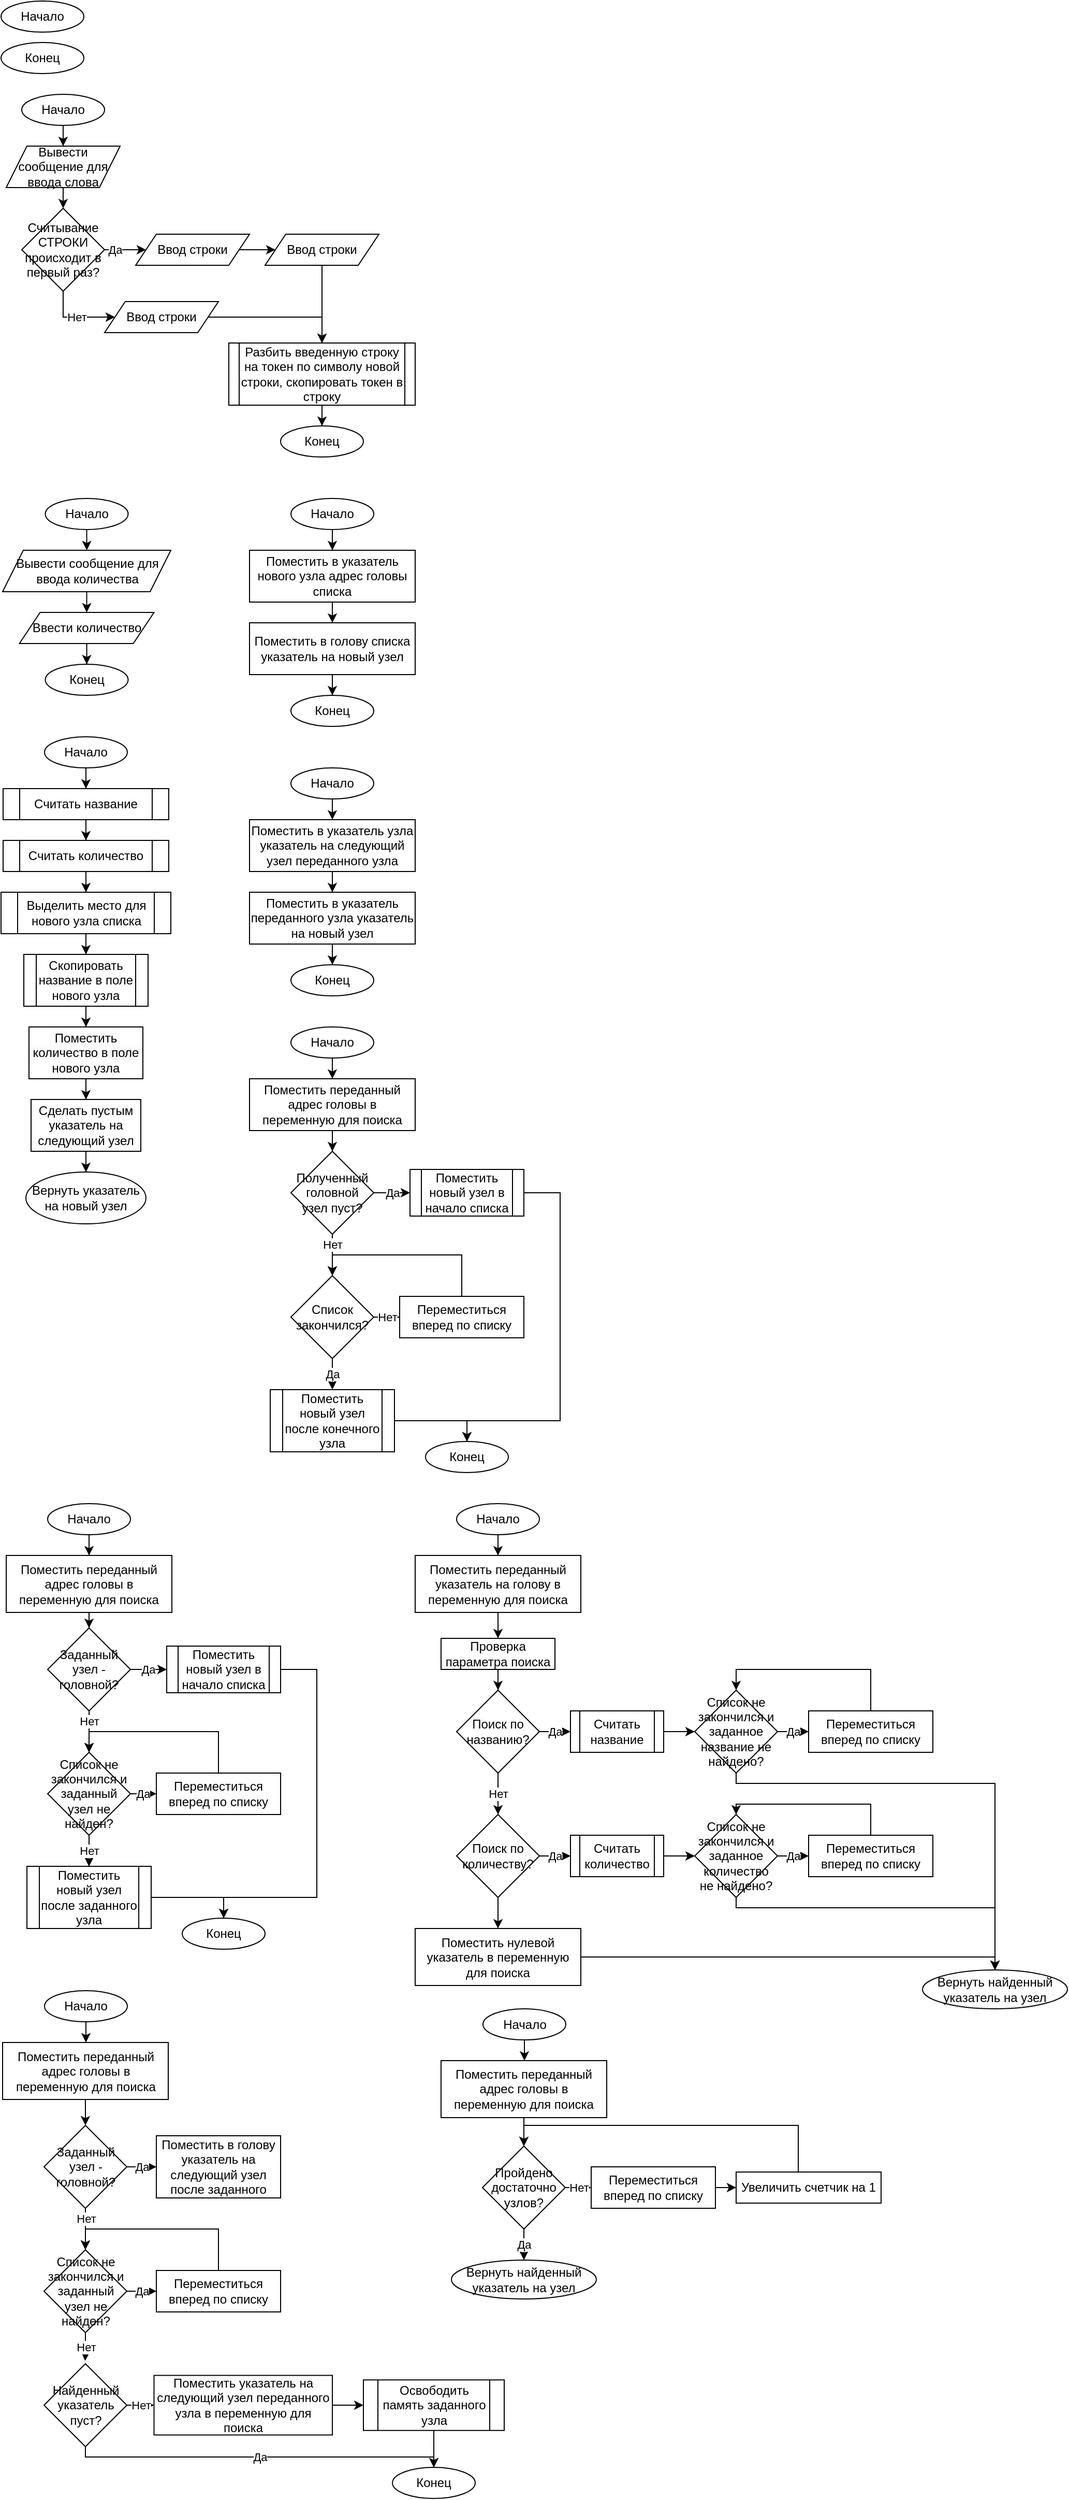 <mxfile version="20.7.4" type="device"><diagram id="1G3bzkhRUWbqA_KR0CpB" name="Страница 1"><mxGraphModel dx="1366" dy="1346" grid="1" gridSize="10" guides="1" tooltips="1" connect="1" arrows="1" fold="1" page="1" pageScale="1" pageWidth="827" pageHeight="1169" math="0" shadow="0"><root><mxCell id="0"/><mxCell id="1" parent="0"/><mxCell id="G22OhfEsnLR-yd56sJq1-1" value="Начало" style="ellipse;whiteSpace=wrap;html=1;" parent="1" vertex="1"><mxGeometry x="10" y="10" width="80" height="30" as="geometry"/></mxCell><mxCell id="G22OhfEsnLR-yd56sJq1-2" value="Конец" style="ellipse;whiteSpace=wrap;html=1;" parent="1" vertex="1"><mxGeometry x="10" y="50" width="80" height="30" as="geometry"/></mxCell><mxCell id="G22OhfEsnLR-yd56sJq1-6" style="edgeStyle=orthogonalEdgeStyle;rounded=0;orthogonalLoop=1;jettySize=auto;html=1;entryX=0.5;entryY=0;entryDx=0;entryDy=0;exitX=0.5;exitY=1;exitDx=0;exitDy=0;" parent="1" source="G22OhfEsnLR-yd56sJq1-35" target="G22OhfEsnLR-yd56sJq1-5" edge="1"><mxGeometry relative="1" as="geometry"><mxPoint x="70" y="190" as="sourcePoint"/></mxGeometry></mxCell><mxCell id="G22OhfEsnLR-yd56sJq1-28" value="Нет" style="edgeStyle=orthogonalEdgeStyle;rounded=0;orthogonalLoop=1;jettySize=auto;html=1;entryX=0;entryY=0.5;entryDx=0;entryDy=0;" parent="1" source="G22OhfEsnLR-yd56sJq1-5" target="G22OhfEsnLR-yd56sJq1-27" edge="1"><mxGeometry relative="1" as="geometry"><Array as="points"><mxPoint x="70" y="315"/></Array></mxGeometry></mxCell><mxCell id="G22OhfEsnLR-yd56sJq1-30" value="Да" style="edgeStyle=orthogonalEdgeStyle;rounded=0;orthogonalLoop=1;jettySize=auto;html=1;entryX=0;entryY=0.5;entryDx=0;entryDy=0;" parent="1" source="G22OhfEsnLR-yd56sJq1-5" target="G22OhfEsnLR-yd56sJq1-29" edge="1"><mxGeometry relative="1" as="geometry"/></mxCell><mxCell id="G22OhfEsnLR-yd56sJq1-5" value="Считывание СТРОКИ происходит в первый раз?" style="rhombus;whiteSpace=wrap;html=1;" parent="1" vertex="1"><mxGeometry x="30" y="210" width="80" height="80" as="geometry"/></mxCell><mxCell id="G22OhfEsnLR-yd56sJq1-17" style="edgeStyle=orthogonalEdgeStyle;rounded=0;orthogonalLoop=1;jettySize=auto;html=1;entryX=0.5;entryY=0;entryDx=0;entryDy=0;" parent="1" source="G22OhfEsnLR-yd56sJq1-13" target="G22OhfEsnLR-yd56sJq1-16" edge="1"><mxGeometry relative="1" as="geometry"/></mxCell><mxCell id="G22OhfEsnLR-yd56sJq1-13" value="Разбить введенную строку на токен по символу новой строки, скопировать токен в строку" style="shape=process;whiteSpace=wrap;html=1;backgroundOutline=1;size=0.056;" parent="1" vertex="1"><mxGeometry x="230" y="340" width="180" height="60" as="geometry"/></mxCell><mxCell id="G22OhfEsnLR-yd56sJq1-16" value="Конец" style="ellipse;whiteSpace=wrap;html=1;" parent="1" vertex="1"><mxGeometry x="280" y="420" width="80" height="30" as="geometry"/></mxCell><mxCell id="G22OhfEsnLR-yd56sJq1-19" style="edgeStyle=orthogonalEdgeStyle;rounded=0;orthogonalLoop=1;jettySize=auto;html=1;entryX=0.5;entryY=0;entryDx=0;entryDy=0;" parent="1" source="G22OhfEsnLR-yd56sJq1-18" target="G22OhfEsnLR-yd56sJq1-35" edge="1"><mxGeometry relative="1" as="geometry"><mxPoint x="70" y="150" as="targetPoint"/></mxGeometry></mxCell><mxCell id="G22OhfEsnLR-yd56sJq1-18" value="Начало" style="ellipse;whiteSpace=wrap;html=1;" parent="1" vertex="1"><mxGeometry x="30" y="100" width="80" height="30" as="geometry"/></mxCell><mxCell id="jvVMU33GEsy6cu9pJO6W-2" style="edgeStyle=orthogonalEdgeStyle;rounded=0;orthogonalLoop=1;jettySize=auto;html=1;entryX=0.5;entryY=0;entryDx=0;entryDy=0;" edge="1" parent="1" source="G22OhfEsnLR-yd56sJq1-20" target="jvVMU33GEsy6cu9pJO6W-1"><mxGeometry relative="1" as="geometry"/></mxCell><mxCell id="G22OhfEsnLR-yd56sJq1-20" value="Начало" style="ellipse;whiteSpace=wrap;html=1;" parent="1" vertex="1"><mxGeometry x="52.75" y="490" width="80" height="30" as="geometry"/></mxCell><mxCell id="G22OhfEsnLR-yd56sJq1-21" value="Конец" style="ellipse;whiteSpace=wrap;html=1;" parent="1" vertex="1"><mxGeometry x="52.75" y="650" width="80" height="30" as="geometry"/></mxCell><mxCell id="G22OhfEsnLR-yd56sJq1-34" style="edgeStyle=orthogonalEdgeStyle;rounded=0;orthogonalLoop=1;jettySize=auto;html=1;entryX=0.5;entryY=0;entryDx=0;entryDy=0;" parent="1" source="G22OhfEsnLR-yd56sJq1-27" target="G22OhfEsnLR-yd56sJq1-13" edge="1"><mxGeometry relative="1" as="geometry"/></mxCell><mxCell id="G22OhfEsnLR-yd56sJq1-27" value="&lt;span style=&quot;color: rgb(0, 0, 0); font-family: Helvetica; font-size: 12px; font-style: normal; font-variant-ligatures: normal; font-variant-caps: normal; font-weight: 400; letter-spacing: normal; orphans: 2; text-align: center; text-indent: 0px; text-transform: none; widows: 2; word-spacing: 0px; -webkit-text-stroke-width: 0px; background-color: rgb(251, 251, 251); text-decoration-thickness: initial; text-decoration-style: initial; text-decoration-color: initial; float: none; display: inline !important;&quot;&gt;Ввод строки&lt;/span&gt;" style="shape=parallelogram;perimeter=parallelogramPerimeter;whiteSpace=wrap;html=1;fixedSize=1;" parent="1" vertex="1"><mxGeometry x="110" y="300" width="110" height="30" as="geometry"/></mxCell><mxCell id="G22OhfEsnLR-yd56sJq1-32" style="edgeStyle=orthogonalEdgeStyle;rounded=0;orthogonalLoop=1;jettySize=auto;html=1;entryX=0;entryY=0.5;entryDx=0;entryDy=0;" parent="1" source="G22OhfEsnLR-yd56sJq1-29" target="G22OhfEsnLR-yd56sJq1-31" edge="1"><mxGeometry relative="1" as="geometry"/></mxCell><mxCell id="G22OhfEsnLR-yd56sJq1-29" value="&lt;span style=&quot;color: rgb(0, 0, 0); font-family: Helvetica; font-size: 12px; font-style: normal; font-variant-ligatures: normal; font-variant-caps: normal; font-weight: 400; letter-spacing: normal; orphans: 2; text-align: center; text-indent: 0px; text-transform: none; widows: 2; word-spacing: 0px; -webkit-text-stroke-width: 0px; background-color: rgb(251, 251, 251); text-decoration-thickness: initial; text-decoration-style: initial; text-decoration-color: initial; float: none; display: inline !important;&quot;&gt;Ввод строки&lt;/span&gt;" style="shape=parallelogram;perimeter=parallelogramPerimeter;whiteSpace=wrap;html=1;fixedSize=1;" parent="1" vertex="1"><mxGeometry x="140" y="235" width="110" height="30" as="geometry"/></mxCell><mxCell id="G22OhfEsnLR-yd56sJq1-33" style="edgeStyle=orthogonalEdgeStyle;rounded=0;orthogonalLoop=1;jettySize=auto;html=1;entryX=0.5;entryY=0;entryDx=0;entryDy=0;" parent="1" source="G22OhfEsnLR-yd56sJq1-31" target="G22OhfEsnLR-yd56sJq1-13" edge="1"><mxGeometry relative="1" as="geometry"/></mxCell><mxCell id="G22OhfEsnLR-yd56sJq1-31" value="&lt;span style=&quot;color: rgb(0, 0, 0); font-family: Helvetica; font-size: 12px; font-style: normal; font-variant-ligatures: normal; font-variant-caps: normal; font-weight: 400; letter-spacing: normal; orphans: 2; text-align: center; text-indent: 0px; text-transform: none; widows: 2; word-spacing: 0px; -webkit-text-stroke-width: 0px; background-color: rgb(251, 251, 251); text-decoration-thickness: initial; text-decoration-style: initial; text-decoration-color: initial; float: none; display: inline !important;&quot;&gt;Ввод строки&lt;/span&gt;" style="shape=parallelogram;perimeter=parallelogramPerimeter;whiteSpace=wrap;html=1;fixedSize=1;" parent="1" vertex="1"><mxGeometry x="265" y="235" width="110" height="30" as="geometry"/></mxCell><mxCell id="G22OhfEsnLR-yd56sJq1-35" value="Вывести сообщение для ввода слова" style="shape=parallelogram;perimeter=parallelogramPerimeter;whiteSpace=wrap;html=1;fixedSize=1;" parent="1" vertex="1"><mxGeometry x="15" y="150" width="110" height="40" as="geometry"/></mxCell><mxCell id="jvVMU33GEsy6cu9pJO6W-5" style="edgeStyle=orthogonalEdgeStyle;rounded=0;orthogonalLoop=1;jettySize=auto;html=1;entryX=0.5;entryY=0;entryDx=0;entryDy=0;" edge="1" parent="1" source="jvVMU33GEsy6cu9pJO6W-1" target="jvVMU33GEsy6cu9pJO6W-3"><mxGeometry relative="1" as="geometry"/></mxCell><mxCell id="jvVMU33GEsy6cu9pJO6W-1" value="Вывести сообщение для ввода количества" style="shape=parallelogram;perimeter=parallelogramPerimeter;whiteSpace=wrap;html=1;fixedSize=1;" vertex="1" parent="1"><mxGeometry x="11.5" y="540" width="162.5" height="40" as="geometry"/></mxCell><mxCell id="jvVMU33GEsy6cu9pJO6W-6" style="edgeStyle=orthogonalEdgeStyle;rounded=0;orthogonalLoop=1;jettySize=auto;html=1;entryX=0.5;entryY=0;entryDx=0;entryDy=0;" edge="1" parent="1" source="jvVMU33GEsy6cu9pJO6W-3" target="G22OhfEsnLR-yd56sJq1-21"><mxGeometry relative="1" as="geometry"/></mxCell><mxCell id="jvVMU33GEsy6cu9pJO6W-3" value="Ввести количество" style="shape=parallelogram;perimeter=parallelogramPerimeter;whiteSpace=wrap;html=1;fixedSize=1;" vertex="1" parent="1"><mxGeometry x="27.75" y="600" width="130" height="30" as="geometry"/></mxCell><mxCell id="jvVMU33GEsy6cu9pJO6W-13" style="edgeStyle=orthogonalEdgeStyle;rounded=0;orthogonalLoop=1;jettySize=auto;html=1;entryX=0.5;entryY=0;entryDx=0;entryDy=0;" edge="1" parent="1" source="jvVMU33GEsy6cu9pJO6W-9" target="jvVMU33GEsy6cu9pJO6W-12"><mxGeometry relative="1" as="geometry"/></mxCell><mxCell id="jvVMU33GEsy6cu9pJO6W-9" value="Считать название" style="shape=process;whiteSpace=wrap;html=1;backgroundOutline=1;" vertex="1" parent="1"><mxGeometry x="12" y="770" width="160" height="30" as="geometry"/></mxCell><mxCell id="jvVMU33GEsy6cu9pJO6W-17" style="edgeStyle=orthogonalEdgeStyle;rounded=0;orthogonalLoop=1;jettySize=auto;html=1;entryX=0.5;entryY=0;entryDx=0;entryDy=0;" edge="1" parent="1" source="jvVMU33GEsy6cu9pJO6W-12" target="jvVMU33GEsy6cu9pJO6W-14"><mxGeometry relative="1" as="geometry"/></mxCell><mxCell id="jvVMU33GEsy6cu9pJO6W-12" value="Считать количество" style="shape=process;whiteSpace=wrap;html=1;backgroundOutline=1;" vertex="1" parent="1"><mxGeometry x="12" y="820" width="160" height="30" as="geometry"/></mxCell><mxCell id="jvVMU33GEsy6cu9pJO6W-19" style="edgeStyle=orthogonalEdgeStyle;rounded=0;orthogonalLoop=1;jettySize=auto;html=1;entryX=0.5;entryY=0;entryDx=0;entryDy=0;" edge="1" parent="1" source="jvVMU33GEsy6cu9pJO6W-14" target="jvVMU33GEsy6cu9pJO6W-18"><mxGeometry relative="1" as="geometry"/></mxCell><mxCell id="jvVMU33GEsy6cu9pJO6W-14" value="Выделить место для нового узла списка" style="shape=process;whiteSpace=wrap;html=1;backgroundOutline=1;" vertex="1" parent="1"><mxGeometry x="10" y="870" width="164" height="40" as="geometry"/></mxCell><mxCell id="jvVMU33GEsy6cu9pJO6W-21" style="edgeStyle=orthogonalEdgeStyle;rounded=0;orthogonalLoop=1;jettySize=auto;html=1;entryX=0.5;entryY=0;entryDx=0;entryDy=0;" edge="1" parent="1" source="jvVMU33GEsy6cu9pJO6W-18" target="jvVMU33GEsy6cu9pJO6W-22"><mxGeometry relative="1" as="geometry"><mxPoint x="92" y="1000" as="targetPoint"/></mxGeometry></mxCell><mxCell id="jvVMU33GEsy6cu9pJO6W-18" value="Скопировать название в поле нового узла" style="shape=process;whiteSpace=wrap;html=1;backgroundOutline=1;" vertex="1" parent="1"><mxGeometry x="32" y="930" width="120" height="50" as="geometry"/></mxCell><mxCell id="jvVMU33GEsy6cu9pJO6W-26" style="edgeStyle=orthogonalEdgeStyle;rounded=0;orthogonalLoop=1;jettySize=auto;html=1;entryX=0.5;entryY=0;entryDx=0;entryDy=0;" edge="1" parent="1" source="jvVMU33GEsy6cu9pJO6W-22" target="jvVMU33GEsy6cu9pJO6W-25"><mxGeometry relative="1" as="geometry"/></mxCell><mxCell id="jvVMU33GEsy6cu9pJO6W-22" value="&lt;span style=&quot;color: rgb(0, 0, 0); font-family: Helvetica; font-size: 12px; font-style: normal; font-variant-ligatures: normal; font-variant-caps: normal; font-weight: 400; letter-spacing: normal; orphans: 2; text-align: center; text-indent: 0px; text-transform: none; widows: 2; word-spacing: 0px; -webkit-text-stroke-width: 0px; background-color: rgb(251, 251, 251); text-decoration-thickness: initial; text-decoration-style: initial; text-decoration-color: initial; float: none; display: inline !important;&quot;&gt;Поместить количество в поле нового узла&lt;/span&gt;" style="rounded=0;whiteSpace=wrap;html=1;" vertex="1" parent="1"><mxGeometry x="37" y="1000" width="110" height="50" as="geometry"/></mxCell><mxCell id="jvVMU33GEsy6cu9pJO6W-30" style="edgeStyle=orthogonalEdgeStyle;rounded=0;orthogonalLoop=1;jettySize=auto;html=1;entryX=0.5;entryY=0;entryDx=0;entryDy=0;" edge="1" parent="1" source="jvVMU33GEsy6cu9pJO6W-25" target="jvVMU33GEsy6cu9pJO6W-29"><mxGeometry relative="1" as="geometry"/></mxCell><mxCell id="jvVMU33GEsy6cu9pJO6W-25" value="Сделать пустым указатель на следующий узел" style="rounded=0;whiteSpace=wrap;html=1;" vertex="1" parent="1"><mxGeometry x="39" y="1070" width="106" height="50" as="geometry"/></mxCell><mxCell id="jvVMU33GEsy6cu9pJO6W-28" style="edgeStyle=orthogonalEdgeStyle;rounded=0;orthogonalLoop=1;jettySize=auto;html=1;entryX=0.5;entryY=0;entryDx=0;entryDy=0;" edge="1" parent="1" source="jvVMU33GEsy6cu9pJO6W-27" target="jvVMU33GEsy6cu9pJO6W-9"><mxGeometry relative="1" as="geometry"/></mxCell><mxCell id="jvVMU33GEsy6cu9pJO6W-27" value="Начало" style="ellipse;whiteSpace=wrap;html=1;" vertex="1" parent="1"><mxGeometry x="52" y="720" width="80" height="30" as="geometry"/></mxCell><mxCell id="jvVMU33GEsy6cu9pJO6W-29" value="Вернуть указатель на новый узел" style="ellipse;whiteSpace=wrap;html=1;" vertex="1" parent="1"><mxGeometry x="34" y="1140" width="116" height="50" as="geometry"/></mxCell><mxCell id="jvVMU33GEsy6cu9pJO6W-35" style="edgeStyle=orthogonalEdgeStyle;rounded=0;orthogonalLoop=1;jettySize=auto;html=1;entryX=0.5;entryY=0;entryDx=0;entryDy=0;" edge="1" parent="1" source="jvVMU33GEsy6cu9pJO6W-31" target="jvVMU33GEsy6cu9pJO6W-34"><mxGeometry relative="1" as="geometry"/></mxCell><mxCell id="jvVMU33GEsy6cu9pJO6W-31" value="Поместить в указатель нового узла адрес головы списка" style="rounded=0;whiteSpace=wrap;html=1;" vertex="1" parent="1"><mxGeometry x="250" y="540" width="160" height="50" as="geometry"/></mxCell><mxCell id="jvVMU33GEsy6cu9pJO6W-33" style="edgeStyle=orthogonalEdgeStyle;rounded=0;orthogonalLoop=1;jettySize=auto;html=1;entryX=0.5;entryY=0;entryDx=0;entryDy=0;" edge="1" parent="1" source="jvVMU33GEsy6cu9pJO6W-32" target="jvVMU33GEsy6cu9pJO6W-31"><mxGeometry relative="1" as="geometry"/></mxCell><mxCell id="jvVMU33GEsy6cu9pJO6W-32" value="Начало" style="ellipse;whiteSpace=wrap;html=1;" vertex="1" parent="1"><mxGeometry x="290" y="490" width="80" height="30" as="geometry"/></mxCell><mxCell id="jvVMU33GEsy6cu9pJO6W-37" style="edgeStyle=orthogonalEdgeStyle;rounded=0;orthogonalLoop=1;jettySize=auto;html=1;entryX=0.5;entryY=0;entryDx=0;entryDy=0;" edge="1" parent="1" source="jvVMU33GEsy6cu9pJO6W-34" target="jvVMU33GEsy6cu9pJO6W-36"><mxGeometry relative="1" as="geometry"/></mxCell><mxCell id="jvVMU33GEsy6cu9pJO6W-34" value="Поместить в голову списка указатель на новый узел" style="rounded=0;whiteSpace=wrap;html=1;" vertex="1" parent="1"><mxGeometry x="250" y="610" width="160" height="50" as="geometry"/></mxCell><mxCell id="jvVMU33GEsy6cu9pJO6W-36" value="Конец" style="ellipse;whiteSpace=wrap;html=1;" vertex="1" parent="1"><mxGeometry x="290" y="680" width="80" height="30" as="geometry"/></mxCell><mxCell id="jvVMU33GEsy6cu9pJO6W-38" style="edgeStyle=orthogonalEdgeStyle;rounded=0;orthogonalLoop=1;jettySize=auto;html=1;entryX=0.5;entryY=0;entryDx=0;entryDy=0;" edge="1" parent="1" source="jvVMU33GEsy6cu9pJO6W-39" target="jvVMU33GEsy6cu9pJO6W-43"><mxGeometry relative="1" as="geometry"/></mxCell><mxCell id="jvVMU33GEsy6cu9pJO6W-39" value="Поместить в указатель узла указатель на следующий узел переданного узла" style="rounded=0;whiteSpace=wrap;html=1;" vertex="1" parent="1"><mxGeometry x="250" y="800" width="160" height="50" as="geometry"/></mxCell><mxCell id="jvVMU33GEsy6cu9pJO6W-40" style="edgeStyle=orthogonalEdgeStyle;rounded=0;orthogonalLoop=1;jettySize=auto;html=1;entryX=0.5;entryY=0;entryDx=0;entryDy=0;" edge="1" parent="1" source="jvVMU33GEsy6cu9pJO6W-41" target="jvVMU33GEsy6cu9pJO6W-39"><mxGeometry relative="1" as="geometry"/></mxCell><mxCell id="jvVMU33GEsy6cu9pJO6W-41" value="Начало" style="ellipse;whiteSpace=wrap;html=1;" vertex="1" parent="1"><mxGeometry x="290" y="750" width="80" height="30" as="geometry"/></mxCell><mxCell id="jvVMU33GEsy6cu9pJO6W-42" style="edgeStyle=orthogonalEdgeStyle;rounded=0;orthogonalLoop=1;jettySize=auto;html=1;entryX=0.5;entryY=0;entryDx=0;entryDy=0;" edge="1" parent="1" source="jvVMU33GEsy6cu9pJO6W-43" target="jvVMU33GEsy6cu9pJO6W-44"><mxGeometry relative="1" as="geometry"/></mxCell><mxCell id="jvVMU33GEsy6cu9pJO6W-43" value="Поместить в указатель переданного узла указатель на новый узел" style="rounded=0;whiteSpace=wrap;html=1;" vertex="1" parent="1"><mxGeometry x="250" y="870" width="160" height="50" as="geometry"/></mxCell><mxCell id="jvVMU33GEsy6cu9pJO6W-44" value="Конец" style="ellipse;whiteSpace=wrap;html=1;" vertex="1" parent="1"><mxGeometry x="290" y="940" width="80" height="30" as="geometry"/></mxCell><mxCell id="jvVMU33GEsy6cu9pJO6W-47" style="edgeStyle=orthogonalEdgeStyle;rounded=0;orthogonalLoop=1;jettySize=auto;html=1;entryX=0.5;entryY=0;entryDx=0;entryDy=0;" edge="1" parent="1" source="jvVMU33GEsy6cu9pJO6W-45" target="jvVMU33GEsy6cu9pJO6W-46"><mxGeometry relative="1" as="geometry"/></mxCell><mxCell id="jvVMU33GEsy6cu9pJO6W-45" value="Начало" style="ellipse;whiteSpace=wrap;html=1;" vertex="1" parent="1"><mxGeometry x="290" y="1000" width="80" height="30" as="geometry"/></mxCell><mxCell id="jvVMU33GEsy6cu9pJO6W-49" style="edgeStyle=orthogonalEdgeStyle;rounded=0;orthogonalLoop=1;jettySize=auto;html=1;entryX=0.5;entryY=0;entryDx=0;entryDy=0;" edge="1" parent="1" source="jvVMU33GEsy6cu9pJO6W-46" target="jvVMU33GEsy6cu9pJO6W-48"><mxGeometry relative="1" as="geometry"/></mxCell><mxCell id="jvVMU33GEsy6cu9pJO6W-46" value="Поместить переданный адрес головы в переменную для поиска" style="rounded=0;whiteSpace=wrap;html=1;" vertex="1" parent="1"><mxGeometry x="250" y="1050" width="160" height="50" as="geometry"/></mxCell><mxCell id="jvVMU33GEsy6cu9pJO6W-51" value="Да" style="edgeStyle=orthogonalEdgeStyle;rounded=0;orthogonalLoop=1;jettySize=auto;html=1;entryX=0;entryY=0.5;entryDx=0;entryDy=0;" edge="1" parent="1" source="jvVMU33GEsy6cu9pJO6W-48" target="jvVMU33GEsy6cu9pJO6W-50"><mxGeometry relative="1" as="geometry"/></mxCell><mxCell id="jvVMU33GEsy6cu9pJO6W-53" value="Нет" style="edgeStyle=orthogonalEdgeStyle;rounded=0;orthogonalLoop=1;jettySize=auto;html=1;entryX=0.5;entryY=0;entryDx=0;entryDy=0;" edge="1" parent="1" source="jvVMU33GEsy6cu9pJO6W-48" target="jvVMU33GEsy6cu9pJO6W-52"><mxGeometry x="-0.5" relative="1" as="geometry"><mxPoint as="offset"/></mxGeometry></mxCell><mxCell id="jvVMU33GEsy6cu9pJO6W-48" value="Полученный головной узел пуст?" style="rhombus;whiteSpace=wrap;html=1;" vertex="1" parent="1"><mxGeometry x="290" y="1120" width="80" height="80" as="geometry"/></mxCell><mxCell id="jvVMU33GEsy6cu9pJO6W-64" style="edgeStyle=orthogonalEdgeStyle;rounded=0;orthogonalLoop=1;jettySize=auto;html=1;entryX=0.5;entryY=0;entryDx=0;entryDy=0;" edge="1" parent="1" source="jvVMU33GEsy6cu9pJO6W-50" target="jvVMU33GEsy6cu9pJO6W-63"><mxGeometry relative="1" as="geometry"><Array as="points"><mxPoint x="550" y="1160"/><mxPoint x="550" y="1380"/><mxPoint x="460" y="1380"/></Array></mxGeometry></mxCell><mxCell id="jvVMU33GEsy6cu9pJO6W-50" value="Поместить новый узел в начало списка" style="shape=process;whiteSpace=wrap;html=1;backgroundOutline=1;" vertex="1" parent="1"><mxGeometry x="405" y="1137.5" width="110" height="45" as="geometry"/></mxCell><mxCell id="jvVMU33GEsy6cu9pJO6W-56" value="Нет" style="edgeStyle=orthogonalEdgeStyle;rounded=0;orthogonalLoop=1;jettySize=auto;html=1;entryX=0;entryY=0.5;entryDx=0;entryDy=0;" edge="1" parent="1" source="jvVMU33GEsy6cu9pJO6W-52" target="jvVMU33GEsy6cu9pJO6W-54"><mxGeometry relative="1" as="geometry"/></mxCell><mxCell id="jvVMU33GEsy6cu9pJO6W-62" value="Да" style="edgeStyle=orthogonalEdgeStyle;rounded=0;orthogonalLoop=1;jettySize=auto;html=1;entryX=0.5;entryY=0;entryDx=0;entryDy=0;" edge="1" parent="1" source="jvVMU33GEsy6cu9pJO6W-52" target="jvVMU33GEsy6cu9pJO6W-61"><mxGeometry relative="1" as="geometry"/></mxCell><mxCell id="jvVMU33GEsy6cu9pJO6W-52" value="Список закончился?" style="rhombus;whiteSpace=wrap;html=1;" vertex="1" parent="1"><mxGeometry x="290" y="1240" width="80" height="80" as="geometry"/></mxCell><mxCell id="jvVMU33GEsy6cu9pJO6W-57" style="edgeStyle=orthogonalEdgeStyle;rounded=0;orthogonalLoop=1;jettySize=auto;html=1;entryX=0.5;entryY=0;entryDx=0;entryDy=0;" edge="1" parent="1" source="jvVMU33GEsy6cu9pJO6W-54" target="jvVMU33GEsy6cu9pJO6W-52"><mxGeometry relative="1" as="geometry"><Array as="points"><mxPoint x="455" y="1220"/><mxPoint x="330" y="1220"/></Array></mxGeometry></mxCell><mxCell id="jvVMU33GEsy6cu9pJO6W-54" value="Переместиться вперед по списку" style="rounded=0;whiteSpace=wrap;html=1;" vertex="1" parent="1"><mxGeometry x="395" y="1260" width="120" height="40" as="geometry"/></mxCell><mxCell id="jvVMU33GEsy6cu9pJO6W-65" style="edgeStyle=orthogonalEdgeStyle;rounded=0;orthogonalLoop=1;jettySize=auto;html=1;entryX=0.5;entryY=0;entryDx=0;entryDy=0;" edge="1" parent="1" source="jvVMU33GEsy6cu9pJO6W-61" target="jvVMU33GEsy6cu9pJO6W-63"><mxGeometry relative="1" as="geometry"/></mxCell><mxCell id="jvVMU33GEsy6cu9pJO6W-61" value="Поместить новый узел после конечного узла" style="shape=process;whiteSpace=wrap;html=1;backgroundOutline=1;" vertex="1" parent="1"><mxGeometry x="270" y="1350" width="120" height="60" as="geometry"/></mxCell><mxCell id="jvVMU33GEsy6cu9pJO6W-63" value="Конец" style="ellipse;whiteSpace=wrap;html=1;" vertex="1" parent="1"><mxGeometry x="420" y="1400" width="80" height="30" as="geometry"/></mxCell><mxCell id="jvVMU33GEsy6cu9pJO6W-67" style="edgeStyle=orthogonalEdgeStyle;rounded=0;orthogonalLoop=1;jettySize=auto;html=1;entryX=0.5;entryY=0;entryDx=0;entryDy=0;" edge="1" parent="1" source="jvVMU33GEsy6cu9pJO6W-68" target="jvVMU33GEsy6cu9pJO6W-70"><mxGeometry relative="1" as="geometry"/></mxCell><mxCell id="jvVMU33GEsy6cu9pJO6W-68" value="Начало" style="ellipse;whiteSpace=wrap;html=1;" vertex="1" parent="1"><mxGeometry x="55.02" y="1460" width="80" height="30" as="geometry"/></mxCell><mxCell id="jvVMU33GEsy6cu9pJO6W-69" style="edgeStyle=orthogonalEdgeStyle;rounded=0;orthogonalLoop=1;jettySize=auto;html=1;entryX=0.5;entryY=0;entryDx=0;entryDy=0;" edge="1" parent="1" source="jvVMU33GEsy6cu9pJO6W-70" target="jvVMU33GEsy6cu9pJO6W-73"><mxGeometry relative="1" as="geometry"/></mxCell><mxCell id="jvVMU33GEsy6cu9pJO6W-70" value="Поместить переданный адрес головы в переменную для поиска" style="rounded=0;whiteSpace=wrap;html=1;" vertex="1" parent="1"><mxGeometry x="15.02" y="1510" width="160" height="55" as="geometry"/></mxCell><mxCell id="jvVMU33GEsy6cu9pJO6W-71" value="Да" style="edgeStyle=orthogonalEdgeStyle;rounded=0;orthogonalLoop=1;jettySize=auto;html=1;entryX=0;entryY=0.5;entryDx=0;entryDy=0;" edge="1" parent="1" source="jvVMU33GEsy6cu9pJO6W-73" target="jvVMU33GEsy6cu9pJO6W-75"><mxGeometry relative="1" as="geometry"/></mxCell><mxCell id="jvVMU33GEsy6cu9pJO6W-72" value="Нет" style="edgeStyle=orthogonalEdgeStyle;rounded=0;orthogonalLoop=1;jettySize=auto;html=1;entryX=0.5;entryY=0;entryDx=0;entryDy=0;" edge="1" parent="1" source="jvVMU33GEsy6cu9pJO6W-73" target="jvVMU33GEsy6cu9pJO6W-78"><mxGeometry x="-0.5" relative="1" as="geometry"><mxPoint as="offset"/></mxGeometry></mxCell><mxCell id="jvVMU33GEsy6cu9pJO6W-73" value="Заданный узел - головной?" style="rhombus;whiteSpace=wrap;html=1;" vertex="1" parent="1"><mxGeometry x="55.02" y="1580" width="80" height="80" as="geometry"/></mxCell><mxCell id="jvVMU33GEsy6cu9pJO6W-74" style="edgeStyle=orthogonalEdgeStyle;rounded=0;orthogonalLoop=1;jettySize=auto;html=1;entryX=0.5;entryY=0;entryDx=0;entryDy=0;" edge="1" parent="1" source="jvVMU33GEsy6cu9pJO6W-75" target="jvVMU33GEsy6cu9pJO6W-84"><mxGeometry relative="1" as="geometry"><Array as="points"><mxPoint x="315.02" y="1620"/><mxPoint x="315.02" y="1840"/><mxPoint x="225.02" y="1840"/></Array></mxGeometry></mxCell><mxCell id="jvVMU33GEsy6cu9pJO6W-75" value="Поместить новый узел в начало списка" style="shape=process;whiteSpace=wrap;html=1;backgroundOutline=1;" vertex="1" parent="1"><mxGeometry x="170.02" y="1597.5" width="110" height="45" as="geometry"/></mxCell><mxCell id="jvVMU33GEsy6cu9pJO6W-76" value="Да" style="edgeStyle=orthogonalEdgeStyle;rounded=0;orthogonalLoop=1;jettySize=auto;html=1;entryX=0;entryY=0.5;entryDx=0;entryDy=0;" edge="1" parent="1" source="jvVMU33GEsy6cu9pJO6W-78" target="jvVMU33GEsy6cu9pJO6W-80"><mxGeometry relative="1" as="geometry"/></mxCell><mxCell id="jvVMU33GEsy6cu9pJO6W-77" value="Да" style="edgeStyle=orthogonalEdgeStyle;rounded=0;orthogonalLoop=1;jettySize=auto;html=1;entryX=0.5;entryY=0;entryDx=0;entryDy=0;" edge="1" parent="1" source="jvVMU33GEsy6cu9pJO6W-78" target="jvVMU33GEsy6cu9pJO6W-83"><mxGeometry relative="1" as="geometry"/></mxCell><mxCell id="jvVMU33GEsy6cu9pJO6W-92" value="Нет" style="edgeStyle=orthogonalEdgeStyle;rounded=0;orthogonalLoop=1;jettySize=auto;html=1;" edge="1" parent="1" source="jvVMU33GEsy6cu9pJO6W-78" target="jvVMU33GEsy6cu9pJO6W-83"><mxGeometry relative="1" as="geometry"/></mxCell><mxCell id="jvVMU33GEsy6cu9pJO6W-78" value="Список не закончился и заданный узел не найден?" style="rhombus;whiteSpace=wrap;html=1;" vertex="1" parent="1"><mxGeometry x="55.02" y="1700" width="80" height="80" as="geometry"/></mxCell><mxCell id="jvVMU33GEsy6cu9pJO6W-79" style="edgeStyle=orthogonalEdgeStyle;rounded=0;orthogonalLoop=1;jettySize=auto;html=1;entryX=0.5;entryY=0;entryDx=0;entryDy=0;" edge="1" parent="1" source="jvVMU33GEsy6cu9pJO6W-80" target="jvVMU33GEsy6cu9pJO6W-78"><mxGeometry relative="1" as="geometry"><Array as="points"><mxPoint x="220.02" y="1680"/><mxPoint x="95.02" y="1680"/></Array></mxGeometry></mxCell><mxCell id="jvVMU33GEsy6cu9pJO6W-80" value="Переместиться вперед по списку" style="rounded=0;whiteSpace=wrap;html=1;" vertex="1" parent="1"><mxGeometry x="160.02" y="1720" width="120" height="40" as="geometry"/></mxCell><mxCell id="jvVMU33GEsy6cu9pJO6W-82" style="edgeStyle=orthogonalEdgeStyle;rounded=0;orthogonalLoop=1;jettySize=auto;html=1;entryX=0.5;entryY=0;entryDx=0;entryDy=0;" edge="1" parent="1" source="jvVMU33GEsy6cu9pJO6W-83" target="jvVMU33GEsy6cu9pJO6W-84"><mxGeometry relative="1" as="geometry"/></mxCell><mxCell id="jvVMU33GEsy6cu9pJO6W-83" value="Поместить новый узел после заданного узла" style="shape=process;whiteSpace=wrap;html=1;backgroundOutline=1;" vertex="1" parent="1"><mxGeometry x="35.02" y="1810" width="120" height="60" as="geometry"/></mxCell><mxCell id="jvVMU33GEsy6cu9pJO6W-84" value="Конец" style="ellipse;whiteSpace=wrap;html=1;" vertex="1" parent="1"><mxGeometry x="185.02" y="1860" width="80" height="30" as="geometry"/></mxCell><mxCell id="jvVMU33GEsy6cu9pJO6W-87" style="edgeStyle=orthogonalEdgeStyle;rounded=0;orthogonalLoop=1;jettySize=auto;html=1;entryX=0.5;entryY=0;entryDx=0;entryDy=0;" edge="1" parent="1" source="jvVMU33GEsy6cu9pJO6W-85" target="jvVMU33GEsy6cu9pJO6W-86"><mxGeometry relative="1" as="geometry"/></mxCell><mxCell id="jvVMU33GEsy6cu9pJO6W-85" value="Начало" style="ellipse;whiteSpace=wrap;html=1;" vertex="1" parent="1"><mxGeometry x="450" y="1460" width="80" height="30" as="geometry"/></mxCell><mxCell id="jvVMU33GEsy6cu9pJO6W-91" style="edgeStyle=orthogonalEdgeStyle;rounded=0;orthogonalLoop=1;jettySize=auto;html=1;entryX=0.5;entryY=0;entryDx=0;entryDy=0;" edge="1" parent="1" source="jvVMU33GEsy6cu9pJO6W-86" target="jvVMU33GEsy6cu9pJO6W-89"><mxGeometry relative="1" as="geometry"/></mxCell><mxCell id="jvVMU33GEsy6cu9pJO6W-86" value="Поместить переданный указатель на голову в переменную для поиска" style="rounded=0;whiteSpace=wrap;html=1;" vertex="1" parent="1"><mxGeometry x="410" y="1510" width="160" height="55" as="geometry"/></mxCell><mxCell id="jvVMU33GEsy6cu9pJO6W-94" style="edgeStyle=orthogonalEdgeStyle;rounded=0;orthogonalLoop=1;jettySize=auto;html=1;entryX=0.5;entryY=0;entryDx=0;entryDy=0;" edge="1" parent="1" source="jvVMU33GEsy6cu9pJO6W-89" target="jvVMU33GEsy6cu9pJO6W-93"><mxGeometry relative="1" as="geometry"/></mxCell><mxCell id="jvVMU33GEsy6cu9pJO6W-89" value="Проверка параметра поиска" style="rounded=0;whiteSpace=wrap;html=1;" vertex="1" parent="1"><mxGeometry x="435" y="1590" width="110" height="30" as="geometry"/></mxCell><mxCell id="jvVMU33GEsy6cu9pJO6W-96" value="Нет" style="edgeStyle=orthogonalEdgeStyle;rounded=0;orthogonalLoop=1;jettySize=auto;html=1;entryX=0.5;entryY=0;entryDx=0;entryDy=0;" edge="1" parent="1" source="jvVMU33GEsy6cu9pJO6W-93" target="jvVMU33GEsy6cu9pJO6W-95"><mxGeometry relative="1" as="geometry"/></mxCell><mxCell id="jvVMU33GEsy6cu9pJO6W-98" value="Да" style="edgeStyle=orthogonalEdgeStyle;rounded=0;orthogonalLoop=1;jettySize=auto;html=1;entryX=0;entryY=0.5;entryDx=0;entryDy=0;" edge="1" parent="1" source="jvVMU33GEsy6cu9pJO6W-93" target="jvVMU33GEsy6cu9pJO6W-97"><mxGeometry relative="1" as="geometry"/></mxCell><mxCell id="jvVMU33GEsy6cu9pJO6W-93" value="Поиск по названию?" style="rhombus;whiteSpace=wrap;html=1;" vertex="1" parent="1"><mxGeometry x="450" y="1640" width="80" height="80" as="geometry"/></mxCell><mxCell id="jvVMU33GEsy6cu9pJO6W-106" value="Да" style="edgeStyle=orthogonalEdgeStyle;rounded=0;orthogonalLoop=1;jettySize=auto;html=1;entryX=0;entryY=0.5;entryDx=0;entryDy=0;" edge="1" parent="1" source="jvVMU33GEsy6cu9pJO6W-95" target="jvVMU33GEsy6cu9pJO6W-105"><mxGeometry relative="1" as="geometry"/></mxCell><mxCell id="jvVMU33GEsy6cu9pJO6W-114" style="edgeStyle=orthogonalEdgeStyle;rounded=0;orthogonalLoop=1;jettySize=auto;html=1;entryX=0.5;entryY=0;entryDx=0;entryDy=0;" edge="1" parent="1" source="jvVMU33GEsy6cu9pJO6W-95" target="jvVMU33GEsy6cu9pJO6W-113"><mxGeometry relative="1" as="geometry"/></mxCell><mxCell id="jvVMU33GEsy6cu9pJO6W-95" value="Поиск по количеству?" style="rhombus;whiteSpace=wrap;html=1;" vertex="1" parent="1"><mxGeometry x="450" y="1760" width="80" height="80" as="geometry"/></mxCell><mxCell id="jvVMU33GEsy6cu9pJO6W-100" style="edgeStyle=orthogonalEdgeStyle;rounded=0;orthogonalLoop=1;jettySize=auto;html=1;entryX=0;entryY=0.5;entryDx=0;entryDy=0;" edge="1" parent="1" source="jvVMU33GEsy6cu9pJO6W-97" target="jvVMU33GEsy6cu9pJO6W-99"><mxGeometry relative="1" as="geometry"/></mxCell><mxCell id="jvVMU33GEsy6cu9pJO6W-97" value="Считать название" style="shape=process;whiteSpace=wrap;html=1;backgroundOutline=1;" vertex="1" parent="1"><mxGeometry x="560" y="1660" width="90" height="40" as="geometry"/></mxCell><mxCell id="jvVMU33GEsy6cu9pJO6W-102" value="Да" style="edgeStyle=orthogonalEdgeStyle;rounded=0;orthogonalLoop=1;jettySize=auto;html=1;entryX=0;entryY=0.5;entryDx=0;entryDy=0;" edge="1" parent="1" source="jvVMU33GEsy6cu9pJO6W-99" target="jvVMU33GEsy6cu9pJO6W-101"><mxGeometry relative="1" as="geometry"/></mxCell><mxCell id="jvVMU33GEsy6cu9pJO6W-119" style="edgeStyle=orthogonalEdgeStyle;rounded=0;orthogonalLoop=1;jettySize=auto;html=1;entryX=0.5;entryY=0;entryDx=0;entryDy=0;" edge="1" parent="1" source="jvVMU33GEsy6cu9pJO6W-99" target="jvVMU33GEsy6cu9pJO6W-115"><mxGeometry relative="1" as="geometry"><Array as="points"><mxPoint x="720" y="1730"/><mxPoint x="970" y="1730"/></Array></mxGeometry></mxCell><mxCell id="jvVMU33GEsy6cu9pJO6W-99" value="Список не закончился и заданное название не найдено?" style="rhombus;whiteSpace=wrap;html=1;" vertex="1" parent="1"><mxGeometry x="680" y="1640" width="80" height="80" as="geometry"/></mxCell><mxCell id="jvVMU33GEsy6cu9pJO6W-104" style="edgeStyle=orthogonalEdgeStyle;rounded=0;orthogonalLoop=1;jettySize=auto;html=1;entryX=0.5;entryY=0;entryDx=0;entryDy=0;" edge="1" parent="1" source="jvVMU33GEsy6cu9pJO6W-101" target="jvVMU33GEsy6cu9pJO6W-99"><mxGeometry relative="1" as="geometry"><Array as="points"><mxPoint x="850" y="1620"/><mxPoint x="720" y="1620"/></Array></mxGeometry></mxCell><mxCell id="jvVMU33GEsy6cu9pJO6W-101" value="Переместиться вперед по списку" style="rounded=0;whiteSpace=wrap;html=1;" vertex="1" parent="1"><mxGeometry x="790" y="1660" width="120" height="40" as="geometry"/></mxCell><mxCell id="jvVMU33GEsy6cu9pJO6W-108" style="edgeStyle=orthogonalEdgeStyle;rounded=0;orthogonalLoop=1;jettySize=auto;html=1;entryX=0;entryY=0.5;entryDx=0;entryDy=0;" edge="1" parent="1" source="jvVMU33GEsy6cu9pJO6W-105" target="jvVMU33GEsy6cu9pJO6W-107"><mxGeometry relative="1" as="geometry"/></mxCell><mxCell id="jvVMU33GEsy6cu9pJO6W-105" value="Считать количество" style="shape=process;whiteSpace=wrap;html=1;backgroundOutline=1;" vertex="1" parent="1"><mxGeometry x="560" y="1780" width="90" height="40" as="geometry"/></mxCell><mxCell id="jvVMU33GEsy6cu9pJO6W-110" value="Да" style="edgeStyle=orthogonalEdgeStyle;rounded=0;orthogonalLoop=1;jettySize=auto;html=1;entryX=0;entryY=0.5;entryDx=0;entryDy=0;" edge="1" parent="1" source="jvVMU33GEsy6cu9pJO6W-107" target="jvVMU33GEsy6cu9pJO6W-109"><mxGeometry relative="1" as="geometry"/></mxCell><mxCell id="jvVMU33GEsy6cu9pJO6W-118" style="edgeStyle=orthogonalEdgeStyle;rounded=0;orthogonalLoop=1;jettySize=auto;html=1;" edge="1" parent="1" source="jvVMU33GEsy6cu9pJO6W-107"><mxGeometry relative="1" as="geometry"><mxPoint x="970" y="1910" as="targetPoint"/><Array as="points"><mxPoint x="720" y="1850"/><mxPoint x="970" y="1850"/></Array></mxGeometry></mxCell><mxCell id="jvVMU33GEsy6cu9pJO6W-107" value="Список не закончился и заданное количество не найдено?" style="rhombus;whiteSpace=wrap;html=1;" vertex="1" parent="1"><mxGeometry x="680" y="1760" width="80" height="80" as="geometry"/></mxCell><mxCell id="jvVMU33GEsy6cu9pJO6W-111" style="edgeStyle=orthogonalEdgeStyle;rounded=0;orthogonalLoop=1;jettySize=auto;html=1;entryX=0.5;entryY=0;entryDx=0;entryDy=0;" edge="1" parent="1" source="jvVMU33GEsy6cu9pJO6W-109" target="jvVMU33GEsy6cu9pJO6W-107"><mxGeometry relative="1" as="geometry"><Array as="points"><mxPoint x="850" y="1750"/><mxPoint x="720" y="1750"/></Array></mxGeometry></mxCell><mxCell id="jvVMU33GEsy6cu9pJO6W-109" value="Переместиться вперед по списку" style="rounded=0;whiteSpace=wrap;html=1;" vertex="1" parent="1"><mxGeometry x="790" y="1780" width="120" height="40" as="geometry"/></mxCell><mxCell id="jvVMU33GEsy6cu9pJO6W-117" style="edgeStyle=orthogonalEdgeStyle;rounded=0;orthogonalLoop=1;jettySize=auto;html=1;entryX=0.5;entryY=0;entryDx=0;entryDy=0;" edge="1" parent="1" source="jvVMU33GEsy6cu9pJO6W-113" target="jvVMU33GEsy6cu9pJO6W-115"><mxGeometry relative="1" as="geometry"><Array as="points"><mxPoint x="970" y="1898"/></Array></mxGeometry></mxCell><mxCell id="jvVMU33GEsy6cu9pJO6W-113" value="Поместить нулевой указатель в переменную для поиска" style="rounded=0;whiteSpace=wrap;html=1;" vertex="1" parent="1"><mxGeometry x="410" y="1870" width="160" height="55" as="geometry"/></mxCell><mxCell id="jvVMU33GEsy6cu9pJO6W-115" value="Вернуть найденный указатель на узел" style="ellipse;whiteSpace=wrap;html=1;" vertex="1" parent="1"><mxGeometry x="900" y="1910" width="140" height="37.5" as="geometry"/></mxCell><mxCell id="jvVMU33GEsy6cu9pJO6W-122" style="edgeStyle=orthogonalEdgeStyle;rounded=0;orthogonalLoop=1;jettySize=auto;html=1;entryX=0.5;entryY=0;entryDx=0;entryDy=0;" edge="1" parent="1" source="jvVMU33GEsy6cu9pJO6W-120" target="jvVMU33GEsy6cu9pJO6W-121"><mxGeometry relative="1" as="geometry"/></mxCell><mxCell id="jvVMU33GEsy6cu9pJO6W-120" value="Начало" style="ellipse;whiteSpace=wrap;html=1;" vertex="1" parent="1"><mxGeometry x="52" y="1930" width="80" height="30" as="geometry"/></mxCell><mxCell id="jvVMU33GEsy6cu9pJO6W-124" style="edgeStyle=orthogonalEdgeStyle;rounded=0;orthogonalLoop=1;jettySize=auto;html=1;entryX=0.5;entryY=0;entryDx=0;entryDy=0;" edge="1" parent="1" source="jvVMU33GEsy6cu9pJO6W-121" target="jvVMU33GEsy6cu9pJO6W-123"><mxGeometry relative="1" as="geometry"/></mxCell><mxCell id="jvVMU33GEsy6cu9pJO6W-121" value="Поместить переданный адрес головы в переменную для поиска" style="rounded=0;whiteSpace=wrap;html=1;" vertex="1" parent="1"><mxGeometry x="11.5" y="1980" width="160" height="55" as="geometry"/></mxCell><mxCell id="jvVMU33GEsy6cu9pJO6W-126" value="Да" style="edgeStyle=orthogonalEdgeStyle;rounded=0;orthogonalLoop=1;jettySize=auto;html=1;entryX=0;entryY=0.5;entryDx=0;entryDy=0;" edge="1" parent="1" source="jvVMU33GEsy6cu9pJO6W-123" target="jvVMU33GEsy6cu9pJO6W-125"><mxGeometry relative="1" as="geometry"/></mxCell><mxCell id="jvVMU33GEsy6cu9pJO6W-128" value="Нет" style="edgeStyle=orthogonalEdgeStyle;rounded=0;orthogonalLoop=1;jettySize=auto;html=1;entryX=0.5;entryY=0;entryDx=0;entryDy=0;" edge="1" parent="1" source="jvVMU33GEsy6cu9pJO6W-123" target="jvVMU33GEsy6cu9pJO6W-127"><mxGeometry x="-0.5" relative="1" as="geometry"><mxPoint as="offset"/></mxGeometry></mxCell><mxCell id="jvVMU33GEsy6cu9pJO6W-123" value="Заданный узел - головной?" style="rhombus;whiteSpace=wrap;html=1;" vertex="1" parent="1"><mxGeometry x="51.5" y="2060" width="80" height="80" as="geometry"/></mxCell><mxCell id="jvVMU33GEsy6cu9pJO6W-125" value="Поместить в голову указатель на следующий узел после заданного" style="rounded=0;whiteSpace=wrap;html=1;" vertex="1" parent="1"><mxGeometry x="160.02" y="2070" width="120" height="60" as="geometry"/></mxCell><mxCell id="jvVMU33GEsy6cu9pJO6W-130" value="Да" style="edgeStyle=orthogonalEdgeStyle;rounded=0;orthogonalLoop=1;jettySize=auto;html=1;entryX=0;entryY=0.5;entryDx=0;entryDy=0;" edge="1" parent="1" source="jvVMU33GEsy6cu9pJO6W-127" target="jvVMU33GEsy6cu9pJO6W-129"><mxGeometry relative="1" as="geometry"/></mxCell><mxCell id="jvVMU33GEsy6cu9pJO6W-133" value="Нет" style="edgeStyle=orthogonalEdgeStyle;rounded=0;orthogonalLoop=1;jettySize=auto;html=1;entryX=0.496;entryY=-0.035;entryDx=0;entryDy=0;entryPerimeter=0;" edge="1" parent="1" source="jvVMU33GEsy6cu9pJO6W-127" target="jvVMU33GEsy6cu9pJO6W-132"><mxGeometry relative="1" as="geometry"/></mxCell><mxCell id="jvVMU33GEsy6cu9pJO6W-127" value="Список не закончился и заданный узел не найден?" style="rhombus;whiteSpace=wrap;html=1;" vertex="1" parent="1"><mxGeometry x="51.5" y="2180" width="80" height="80" as="geometry"/></mxCell><mxCell id="jvVMU33GEsy6cu9pJO6W-131" style="edgeStyle=orthogonalEdgeStyle;rounded=0;orthogonalLoop=1;jettySize=auto;html=1;entryX=0.5;entryY=0;entryDx=0;entryDy=0;" edge="1" parent="1" source="jvVMU33GEsy6cu9pJO6W-129" target="jvVMU33GEsy6cu9pJO6W-127"><mxGeometry relative="1" as="geometry"><Array as="points"><mxPoint x="220" y="2160"/><mxPoint x="92" y="2160"/></Array></mxGeometry></mxCell><mxCell id="jvVMU33GEsy6cu9pJO6W-129" value="Переместиться вперед по списку" style="rounded=0;whiteSpace=wrap;html=1;" vertex="1" parent="1"><mxGeometry x="160.02" y="2200" width="120" height="40" as="geometry"/></mxCell><mxCell id="jvVMU33GEsy6cu9pJO6W-137" value="Нет" style="edgeStyle=orthogonalEdgeStyle;rounded=0;orthogonalLoop=1;jettySize=auto;html=1;entryX=0;entryY=0.5;entryDx=0;entryDy=0;" edge="1" parent="1" source="jvVMU33GEsy6cu9pJO6W-132" target="jvVMU33GEsy6cu9pJO6W-135"><mxGeometry relative="1" as="geometry"/></mxCell><mxCell id="jvVMU33GEsy6cu9pJO6W-144" value="Да" style="edgeStyle=orthogonalEdgeStyle;rounded=0;orthogonalLoop=1;jettySize=auto;html=1;entryX=0.5;entryY=0;entryDx=0;entryDy=0;" edge="1" parent="1" source="jvVMU33GEsy6cu9pJO6W-132" target="jvVMU33GEsy6cu9pJO6W-140"><mxGeometry relative="1" as="geometry"><mxPoint x="130" y="2430" as="targetPoint"/><Array as="points"><mxPoint x="92" y="2380"/><mxPoint x="428" y="2380"/></Array></mxGeometry></mxCell><mxCell id="jvVMU33GEsy6cu9pJO6W-132" value="Найденный указатель пуст?" style="rhombus;whiteSpace=wrap;html=1;" vertex="1" parent="1"><mxGeometry x="51.5" y="2290" width="80" height="80" as="geometry"/></mxCell><mxCell id="jvVMU33GEsy6cu9pJO6W-139" style="edgeStyle=orthogonalEdgeStyle;rounded=0;orthogonalLoop=1;jettySize=auto;html=1;entryX=0;entryY=0.5;entryDx=0;entryDy=0;" edge="1" parent="1" source="jvVMU33GEsy6cu9pJO6W-135" target="jvVMU33GEsy6cu9pJO6W-138"><mxGeometry relative="1" as="geometry"/></mxCell><mxCell id="jvVMU33GEsy6cu9pJO6W-135" value="Поместить указатель на следующий узел переданного узла в переменную для поиска" style="rounded=0;whiteSpace=wrap;html=1;" vertex="1" parent="1"><mxGeometry x="157.75" y="2301.25" width="172.25" height="57.5" as="geometry"/></mxCell><mxCell id="jvVMU33GEsy6cu9pJO6W-141" style="edgeStyle=orthogonalEdgeStyle;rounded=0;orthogonalLoop=1;jettySize=auto;html=1;entryX=0.5;entryY=0;entryDx=0;entryDy=0;" edge="1" parent="1" source="jvVMU33GEsy6cu9pJO6W-138" target="jvVMU33GEsy6cu9pJO6W-140"><mxGeometry relative="1" as="geometry"/></mxCell><mxCell id="jvVMU33GEsy6cu9pJO6W-138" value="Освободить память заданного узла" style="shape=process;whiteSpace=wrap;html=1;backgroundOutline=1;" vertex="1" parent="1"><mxGeometry x="360" y="2305.63" width="136" height="48.75" as="geometry"/></mxCell><mxCell id="jvVMU33GEsy6cu9pJO6W-140" value="Конец" style="ellipse;whiteSpace=wrap;html=1;" vertex="1" parent="1"><mxGeometry x="388" y="2390" width="80" height="30" as="geometry"/></mxCell><mxCell id="jvVMU33GEsy6cu9pJO6W-145" style="edgeStyle=orthogonalEdgeStyle;rounded=0;orthogonalLoop=1;jettySize=auto;html=1;entryX=0.5;entryY=0;entryDx=0;entryDy=0;" edge="1" parent="1" source="jvVMU33GEsy6cu9pJO6W-146" target="jvVMU33GEsy6cu9pJO6W-147"><mxGeometry relative="1" as="geometry"/></mxCell><mxCell id="jvVMU33GEsy6cu9pJO6W-146" value="Начало" style="ellipse;whiteSpace=wrap;html=1;" vertex="1" parent="1"><mxGeometry x="475.5" y="1947.5" width="80" height="30" as="geometry"/></mxCell><mxCell id="jvVMU33GEsy6cu9pJO6W-151" style="edgeStyle=orthogonalEdgeStyle;rounded=0;orthogonalLoop=1;jettySize=auto;html=1;entryX=0.5;entryY=0;entryDx=0;entryDy=0;" edge="1" parent="1" source="jvVMU33GEsy6cu9pJO6W-147" target="jvVMU33GEsy6cu9pJO6W-148"><mxGeometry relative="1" as="geometry"/></mxCell><mxCell id="jvVMU33GEsy6cu9pJO6W-147" value="Поместить переданный адрес головы в переменную для поиска" style="rounded=0;whiteSpace=wrap;html=1;" vertex="1" parent="1"><mxGeometry x="435" y="1997.5" width="160" height="55" as="geometry"/></mxCell><mxCell id="jvVMU33GEsy6cu9pJO6W-154" value="Нет" style="edgeStyle=orthogonalEdgeStyle;rounded=0;orthogonalLoop=1;jettySize=auto;html=1;entryX=0;entryY=0.5;entryDx=0;entryDy=0;" edge="1" parent="1" source="jvVMU33GEsy6cu9pJO6W-148" target="jvVMU33GEsy6cu9pJO6W-153"><mxGeometry relative="1" as="geometry"/></mxCell><mxCell id="jvVMU33GEsy6cu9pJO6W-159" value="Да" style="edgeStyle=orthogonalEdgeStyle;rounded=0;orthogonalLoop=1;jettySize=auto;html=1;entryX=0.5;entryY=0;entryDx=0;entryDy=0;" edge="1" parent="1" source="jvVMU33GEsy6cu9pJO6W-148" target="jvVMU33GEsy6cu9pJO6W-158"><mxGeometry relative="1" as="geometry"/></mxCell><mxCell id="jvVMU33GEsy6cu9pJO6W-148" value="Пройдено достаточно узлов?" style="rhombus;whiteSpace=wrap;html=1;" vertex="1" parent="1"><mxGeometry x="475" y="2080" width="80" height="80" as="geometry"/></mxCell><mxCell id="jvVMU33GEsy6cu9pJO6W-156" style="edgeStyle=orthogonalEdgeStyle;rounded=0;orthogonalLoop=1;jettySize=auto;html=1;entryX=0;entryY=0.5;entryDx=0;entryDy=0;" edge="1" parent="1" source="jvVMU33GEsy6cu9pJO6W-153" target="jvVMU33GEsy6cu9pJO6W-155"><mxGeometry relative="1" as="geometry"/></mxCell><mxCell id="jvVMU33GEsy6cu9pJO6W-153" value="Переместиться вперед по списку" style="rounded=0;whiteSpace=wrap;html=1;" vertex="1" parent="1"><mxGeometry x="580" y="2100" width="120" height="40" as="geometry"/></mxCell><mxCell id="jvVMU33GEsy6cu9pJO6W-157" style="edgeStyle=orthogonalEdgeStyle;rounded=0;orthogonalLoop=1;jettySize=auto;html=1;entryX=0.5;entryY=0;entryDx=0;entryDy=0;" edge="1" parent="1" source="jvVMU33GEsy6cu9pJO6W-155" target="jvVMU33GEsy6cu9pJO6W-148"><mxGeometry relative="1" as="geometry"><Array as="points"><mxPoint x="780" y="2060"/><mxPoint x="515" y="2060"/></Array></mxGeometry></mxCell><mxCell id="jvVMU33GEsy6cu9pJO6W-155" value="Увеличить счетчик на 1" style="rounded=0;whiteSpace=wrap;html=1;" vertex="1" parent="1"><mxGeometry x="720" y="2105" width="140" height="30" as="geometry"/></mxCell><mxCell id="jvVMU33GEsy6cu9pJO6W-158" value="Вернуть найденный указатель на узел" style="ellipse;whiteSpace=wrap;html=1;" vertex="1" parent="1"><mxGeometry x="445" y="2190" width="140" height="37.5" as="geometry"/></mxCell></root></mxGraphModel></diagram></mxfile>